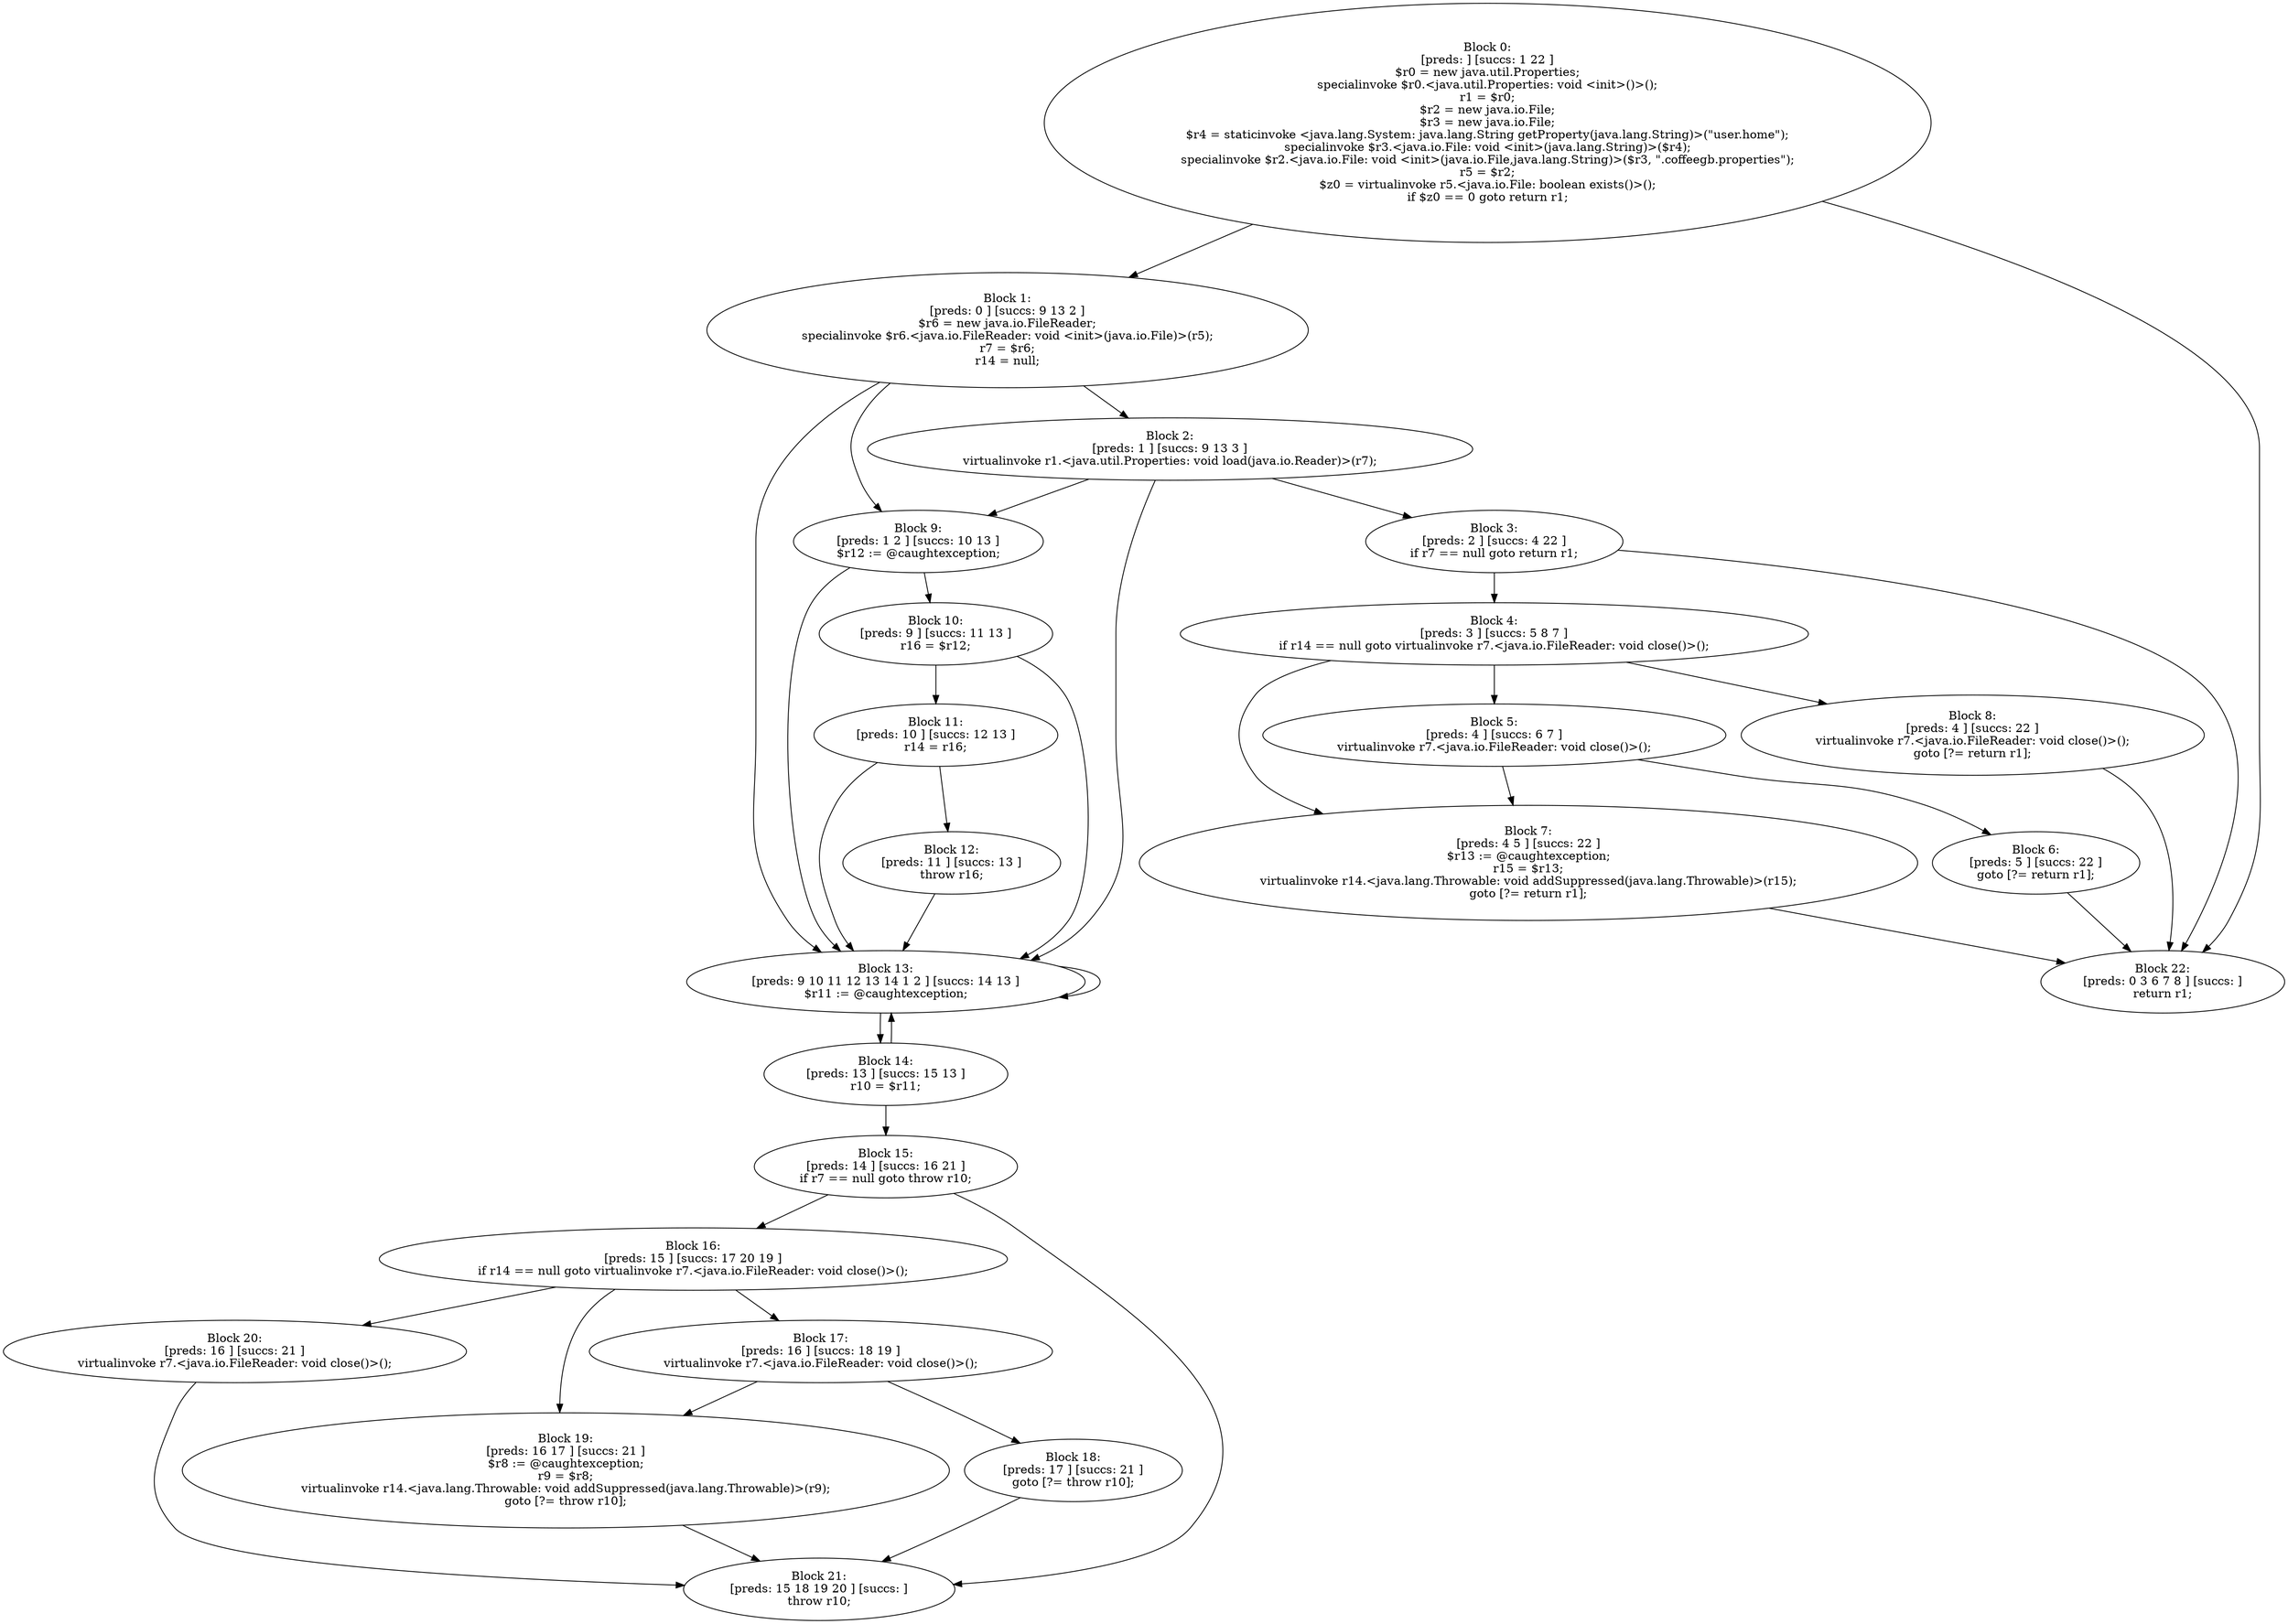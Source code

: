 digraph "unitGraph" {
    "Block 0:
[preds: ] [succs: 1 22 ]
$r0 = new java.util.Properties;
specialinvoke $r0.<java.util.Properties: void <init>()>();
r1 = $r0;
$r2 = new java.io.File;
$r3 = new java.io.File;
$r4 = staticinvoke <java.lang.System: java.lang.String getProperty(java.lang.String)>(\"user.home\");
specialinvoke $r3.<java.io.File: void <init>(java.lang.String)>($r4);
specialinvoke $r2.<java.io.File: void <init>(java.io.File,java.lang.String)>($r3, \".coffeegb.properties\");
r5 = $r2;
$z0 = virtualinvoke r5.<java.io.File: boolean exists()>();
if $z0 == 0 goto return r1;
"
    "Block 1:
[preds: 0 ] [succs: 9 13 2 ]
$r6 = new java.io.FileReader;
specialinvoke $r6.<java.io.FileReader: void <init>(java.io.File)>(r5);
r7 = $r6;
r14 = null;
"
    "Block 2:
[preds: 1 ] [succs: 9 13 3 ]
virtualinvoke r1.<java.util.Properties: void load(java.io.Reader)>(r7);
"
    "Block 3:
[preds: 2 ] [succs: 4 22 ]
if r7 == null goto return r1;
"
    "Block 4:
[preds: 3 ] [succs: 5 8 7 ]
if r14 == null goto virtualinvoke r7.<java.io.FileReader: void close()>();
"
    "Block 5:
[preds: 4 ] [succs: 6 7 ]
virtualinvoke r7.<java.io.FileReader: void close()>();
"
    "Block 6:
[preds: 5 ] [succs: 22 ]
goto [?= return r1];
"
    "Block 7:
[preds: 4 5 ] [succs: 22 ]
$r13 := @caughtexception;
r15 = $r13;
virtualinvoke r14.<java.lang.Throwable: void addSuppressed(java.lang.Throwable)>(r15);
goto [?= return r1];
"
    "Block 8:
[preds: 4 ] [succs: 22 ]
virtualinvoke r7.<java.io.FileReader: void close()>();
goto [?= return r1];
"
    "Block 9:
[preds: 1 2 ] [succs: 10 13 ]
$r12 := @caughtexception;
"
    "Block 10:
[preds: 9 ] [succs: 11 13 ]
r16 = $r12;
"
    "Block 11:
[preds: 10 ] [succs: 12 13 ]
r14 = r16;
"
    "Block 12:
[preds: 11 ] [succs: 13 ]
throw r16;
"
    "Block 13:
[preds: 9 10 11 12 13 14 1 2 ] [succs: 14 13 ]
$r11 := @caughtexception;
"
    "Block 14:
[preds: 13 ] [succs: 15 13 ]
r10 = $r11;
"
    "Block 15:
[preds: 14 ] [succs: 16 21 ]
if r7 == null goto throw r10;
"
    "Block 16:
[preds: 15 ] [succs: 17 20 19 ]
if r14 == null goto virtualinvoke r7.<java.io.FileReader: void close()>();
"
    "Block 17:
[preds: 16 ] [succs: 18 19 ]
virtualinvoke r7.<java.io.FileReader: void close()>();
"
    "Block 18:
[preds: 17 ] [succs: 21 ]
goto [?= throw r10];
"
    "Block 19:
[preds: 16 17 ] [succs: 21 ]
$r8 := @caughtexception;
r9 = $r8;
virtualinvoke r14.<java.lang.Throwable: void addSuppressed(java.lang.Throwable)>(r9);
goto [?= throw r10];
"
    "Block 20:
[preds: 16 ] [succs: 21 ]
virtualinvoke r7.<java.io.FileReader: void close()>();
"
    "Block 21:
[preds: 15 18 19 20 ] [succs: ]
throw r10;
"
    "Block 22:
[preds: 0 3 6 7 8 ] [succs: ]
return r1;
"
    "Block 0:
[preds: ] [succs: 1 22 ]
$r0 = new java.util.Properties;
specialinvoke $r0.<java.util.Properties: void <init>()>();
r1 = $r0;
$r2 = new java.io.File;
$r3 = new java.io.File;
$r4 = staticinvoke <java.lang.System: java.lang.String getProperty(java.lang.String)>(\"user.home\");
specialinvoke $r3.<java.io.File: void <init>(java.lang.String)>($r4);
specialinvoke $r2.<java.io.File: void <init>(java.io.File,java.lang.String)>($r3, \".coffeegb.properties\");
r5 = $r2;
$z0 = virtualinvoke r5.<java.io.File: boolean exists()>();
if $z0 == 0 goto return r1;
"->"Block 1:
[preds: 0 ] [succs: 9 13 2 ]
$r6 = new java.io.FileReader;
specialinvoke $r6.<java.io.FileReader: void <init>(java.io.File)>(r5);
r7 = $r6;
r14 = null;
";
    "Block 0:
[preds: ] [succs: 1 22 ]
$r0 = new java.util.Properties;
specialinvoke $r0.<java.util.Properties: void <init>()>();
r1 = $r0;
$r2 = new java.io.File;
$r3 = new java.io.File;
$r4 = staticinvoke <java.lang.System: java.lang.String getProperty(java.lang.String)>(\"user.home\");
specialinvoke $r3.<java.io.File: void <init>(java.lang.String)>($r4);
specialinvoke $r2.<java.io.File: void <init>(java.io.File,java.lang.String)>($r3, \".coffeegb.properties\");
r5 = $r2;
$z0 = virtualinvoke r5.<java.io.File: boolean exists()>();
if $z0 == 0 goto return r1;
"->"Block 22:
[preds: 0 3 6 7 8 ] [succs: ]
return r1;
";
    "Block 1:
[preds: 0 ] [succs: 9 13 2 ]
$r6 = new java.io.FileReader;
specialinvoke $r6.<java.io.FileReader: void <init>(java.io.File)>(r5);
r7 = $r6;
r14 = null;
"->"Block 9:
[preds: 1 2 ] [succs: 10 13 ]
$r12 := @caughtexception;
";
    "Block 1:
[preds: 0 ] [succs: 9 13 2 ]
$r6 = new java.io.FileReader;
specialinvoke $r6.<java.io.FileReader: void <init>(java.io.File)>(r5);
r7 = $r6;
r14 = null;
"->"Block 13:
[preds: 9 10 11 12 13 14 1 2 ] [succs: 14 13 ]
$r11 := @caughtexception;
";
    "Block 1:
[preds: 0 ] [succs: 9 13 2 ]
$r6 = new java.io.FileReader;
specialinvoke $r6.<java.io.FileReader: void <init>(java.io.File)>(r5);
r7 = $r6;
r14 = null;
"->"Block 2:
[preds: 1 ] [succs: 9 13 3 ]
virtualinvoke r1.<java.util.Properties: void load(java.io.Reader)>(r7);
";
    "Block 2:
[preds: 1 ] [succs: 9 13 3 ]
virtualinvoke r1.<java.util.Properties: void load(java.io.Reader)>(r7);
"->"Block 9:
[preds: 1 2 ] [succs: 10 13 ]
$r12 := @caughtexception;
";
    "Block 2:
[preds: 1 ] [succs: 9 13 3 ]
virtualinvoke r1.<java.util.Properties: void load(java.io.Reader)>(r7);
"->"Block 13:
[preds: 9 10 11 12 13 14 1 2 ] [succs: 14 13 ]
$r11 := @caughtexception;
";
    "Block 2:
[preds: 1 ] [succs: 9 13 3 ]
virtualinvoke r1.<java.util.Properties: void load(java.io.Reader)>(r7);
"->"Block 3:
[preds: 2 ] [succs: 4 22 ]
if r7 == null goto return r1;
";
    "Block 3:
[preds: 2 ] [succs: 4 22 ]
if r7 == null goto return r1;
"->"Block 4:
[preds: 3 ] [succs: 5 8 7 ]
if r14 == null goto virtualinvoke r7.<java.io.FileReader: void close()>();
";
    "Block 3:
[preds: 2 ] [succs: 4 22 ]
if r7 == null goto return r1;
"->"Block 22:
[preds: 0 3 6 7 8 ] [succs: ]
return r1;
";
    "Block 4:
[preds: 3 ] [succs: 5 8 7 ]
if r14 == null goto virtualinvoke r7.<java.io.FileReader: void close()>();
"->"Block 5:
[preds: 4 ] [succs: 6 7 ]
virtualinvoke r7.<java.io.FileReader: void close()>();
";
    "Block 4:
[preds: 3 ] [succs: 5 8 7 ]
if r14 == null goto virtualinvoke r7.<java.io.FileReader: void close()>();
"->"Block 8:
[preds: 4 ] [succs: 22 ]
virtualinvoke r7.<java.io.FileReader: void close()>();
goto [?= return r1];
";
    "Block 4:
[preds: 3 ] [succs: 5 8 7 ]
if r14 == null goto virtualinvoke r7.<java.io.FileReader: void close()>();
"->"Block 7:
[preds: 4 5 ] [succs: 22 ]
$r13 := @caughtexception;
r15 = $r13;
virtualinvoke r14.<java.lang.Throwable: void addSuppressed(java.lang.Throwable)>(r15);
goto [?= return r1];
";
    "Block 5:
[preds: 4 ] [succs: 6 7 ]
virtualinvoke r7.<java.io.FileReader: void close()>();
"->"Block 6:
[preds: 5 ] [succs: 22 ]
goto [?= return r1];
";
    "Block 5:
[preds: 4 ] [succs: 6 7 ]
virtualinvoke r7.<java.io.FileReader: void close()>();
"->"Block 7:
[preds: 4 5 ] [succs: 22 ]
$r13 := @caughtexception;
r15 = $r13;
virtualinvoke r14.<java.lang.Throwable: void addSuppressed(java.lang.Throwable)>(r15);
goto [?= return r1];
";
    "Block 6:
[preds: 5 ] [succs: 22 ]
goto [?= return r1];
"->"Block 22:
[preds: 0 3 6 7 8 ] [succs: ]
return r1;
";
    "Block 7:
[preds: 4 5 ] [succs: 22 ]
$r13 := @caughtexception;
r15 = $r13;
virtualinvoke r14.<java.lang.Throwable: void addSuppressed(java.lang.Throwable)>(r15);
goto [?= return r1];
"->"Block 22:
[preds: 0 3 6 7 8 ] [succs: ]
return r1;
";
    "Block 8:
[preds: 4 ] [succs: 22 ]
virtualinvoke r7.<java.io.FileReader: void close()>();
goto [?= return r1];
"->"Block 22:
[preds: 0 3 6 7 8 ] [succs: ]
return r1;
";
    "Block 9:
[preds: 1 2 ] [succs: 10 13 ]
$r12 := @caughtexception;
"->"Block 10:
[preds: 9 ] [succs: 11 13 ]
r16 = $r12;
";
    "Block 9:
[preds: 1 2 ] [succs: 10 13 ]
$r12 := @caughtexception;
"->"Block 13:
[preds: 9 10 11 12 13 14 1 2 ] [succs: 14 13 ]
$r11 := @caughtexception;
";
    "Block 10:
[preds: 9 ] [succs: 11 13 ]
r16 = $r12;
"->"Block 11:
[preds: 10 ] [succs: 12 13 ]
r14 = r16;
";
    "Block 10:
[preds: 9 ] [succs: 11 13 ]
r16 = $r12;
"->"Block 13:
[preds: 9 10 11 12 13 14 1 2 ] [succs: 14 13 ]
$r11 := @caughtexception;
";
    "Block 11:
[preds: 10 ] [succs: 12 13 ]
r14 = r16;
"->"Block 12:
[preds: 11 ] [succs: 13 ]
throw r16;
";
    "Block 11:
[preds: 10 ] [succs: 12 13 ]
r14 = r16;
"->"Block 13:
[preds: 9 10 11 12 13 14 1 2 ] [succs: 14 13 ]
$r11 := @caughtexception;
";
    "Block 12:
[preds: 11 ] [succs: 13 ]
throw r16;
"->"Block 13:
[preds: 9 10 11 12 13 14 1 2 ] [succs: 14 13 ]
$r11 := @caughtexception;
";
    "Block 13:
[preds: 9 10 11 12 13 14 1 2 ] [succs: 14 13 ]
$r11 := @caughtexception;
"->"Block 14:
[preds: 13 ] [succs: 15 13 ]
r10 = $r11;
";
    "Block 13:
[preds: 9 10 11 12 13 14 1 2 ] [succs: 14 13 ]
$r11 := @caughtexception;
"->"Block 13:
[preds: 9 10 11 12 13 14 1 2 ] [succs: 14 13 ]
$r11 := @caughtexception;
";
    "Block 14:
[preds: 13 ] [succs: 15 13 ]
r10 = $r11;
"->"Block 15:
[preds: 14 ] [succs: 16 21 ]
if r7 == null goto throw r10;
";
    "Block 14:
[preds: 13 ] [succs: 15 13 ]
r10 = $r11;
"->"Block 13:
[preds: 9 10 11 12 13 14 1 2 ] [succs: 14 13 ]
$r11 := @caughtexception;
";
    "Block 15:
[preds: 14 ] [succs: 16 21 ]
if r7 == null goto throw r10;
"->"Block 16:
[preds: 15 ] [succs: 17 20 19 ]
if r14 == null goto virtualinvoke r7.<java.io.FileReader: void close()>();
";
    "Block 15:
[preds: 14 ] [succs: 16 21 ]
if r7 == null goto throw r10;
"->"Block 21:
[preds: 15 18 19 20 ] [succs: ]
throw r10;
";
    "Block 16:
[preds: 15 ] [succs: 17 20 19 ]
if r14 == null goto virtualinvoke r7.<java.io.FileReader: void close()>();
"->"Block 17:
[preds: 16 ] [succs: 18 19 ]
virtualinvoke r7.<java.io.FileReader: void close()>();
";
    "Block 16:
[preds: 15 ] [succs: 17 20 19 ]
if r14 == null goto virtualinvoke r7.<java.io.FileReader: void close()>();
"->"Block 20:
[preds: 16 ] [succs: 21 ]
virtualinvoke r7.<java.io.FileReader: void close()>();
";
    "Block 16:
[preds: 15 ] [succs: 17 20 19 ]
if r14 == null goto virtualinvoke r7.<java.io.FileReader: void close()>();
"->"Block 19:
[preds: 16 17 ] [succs: 21 ]
$r8 := @caughtexception;
r9 = $r8;
virtualinvoke r14.<java.lang.Throwable: void addSuppressed(java.lang.Throwable)>(r9);
goto [?= throw r10];
";
    "Block 17:
[preds: 16 ] [succs: 18 19 ]
virtualinvoke r7.<java.io.FileReader: void close()>();
"->"Block 18:
[preds: 17 ] [succs: 21 ]
goto [?= throw r10];
";
    "Block 17:
[preds: 16 ] [succs: 18 19 ]
virtualinvoke r7.<java.io.FileReader: void close()>();
"->"Block 19:
[preds: 16 17 ] [succs: 21 ]
$r8 := @caughtexception;
r9 = $r8;
virtualinvoke r14.<java.lang.Throwable: void addSuppressed(java.lang.Throwable)>(r9);
goto [?= throw r10];
";
    "Block 18:
[preds: 17 ] [succs: 21 ]
goto [?= throw r10];
"->"Block 21:
[preds: 15 18 19 20 ] [succs: ]
throw r10;
";
    "Block 19:
[preds: 16 17 ] [succs: 21 ]
$r8 := @caughtexception;
r9 = $r8;
virtualinvoke r14.<java.lang.Throwable: void addSuppressed(java.lang.Throwable)>(r9);
goto [?= throw r10];
"->"Block 21:
[preds: 15 18 19 20 ] [succs: ]
throw r10;
";
    "Block 20:
[preds: 16 ] [succs: 21 ]
virtualinvoke r7.<java.io.FileReader: void close()>();
"->"Block 21:
[preds: 15 18 19 20 ] [succs: ]
throw r10;
";
}
